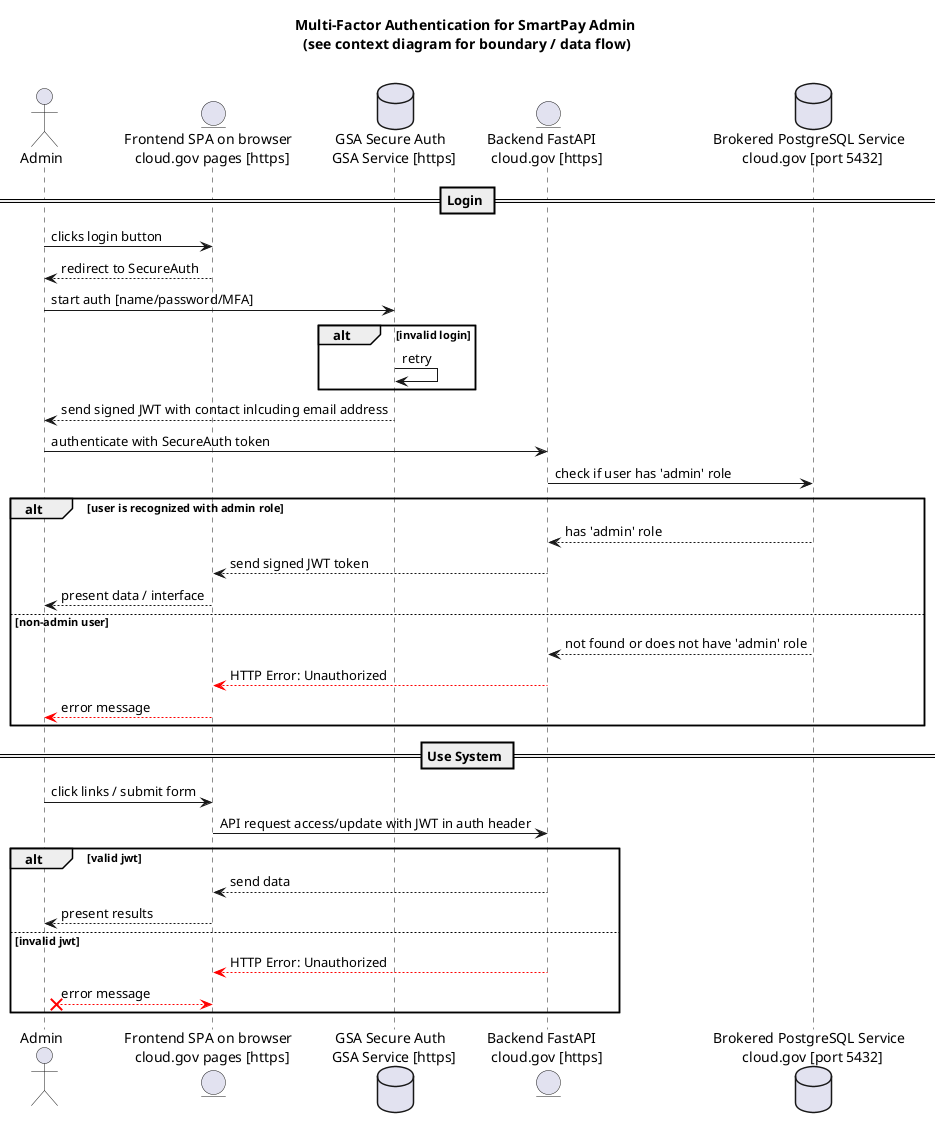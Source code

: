 @startuml SmartPay_Admin_Login
title Multi-Factor Authentication for SmartPay Admin \n (see context diagram for boundary / data flow) \n
actor Admin as user
entity "Frontend SPA on browser \n cloud.gov pages [https]" as frontend
database "GSA Secure Auth \n GSA Service [https]" as auth
entity "Backend FastAPI  \n cloud.gov [https]" as backend
database "Brokered PostgreSQL Service \n cloud.gov [port 5432]" as database
== Login ==

user -> frontend: clicks login button
user <-- frontend: redirect to SecureAuth
user -> auth: start auth [name/password/MFA]
alt invalid login
  auth -> auth: retry
end

user <-- auth: send signed JWT with contact inlcuding email address
user -> backend: authenticate with SecureAuth token
backend -> database: check if user has 'admin' role

alt user is recognized with admin role
  backend <-- database: has 'admin' role
  frontend <-- backend: send signed JWT token
  user <-- frontend: present data / interface
else non-admin user
  backend <-- database: not found or does not have 'admin' role
  frontend <--[#red] backend: HTTP Error: Unauthorized
  user <--[#red] frontend: error message
end
== Use System ==
user -> frontend: click links / submit form
frontend -> backend: API request access/update with JWT in auth header
alt valid jwt
  frontend <-- backend: send data
  user <-- frontend: present results
else invalid jwt
  frontend <--[#red] backend: HTTP Error: Unauthorized
  user x--[#red] frontend: error message
end
@enduml